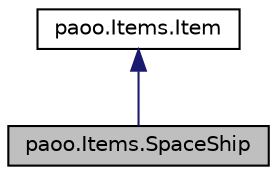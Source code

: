 digraph "paoo.Items.SpaceShip"
{
 // LATEX_PDF_SIZE
  edge [fontname="Helvetica",fontsize="10",labelfontname="Helvetica",labelfontsize="10"];
  node [fontname="Helvetica",fontsize="10",shape=record];
  Node0 [label="paoo.Items.SpaceShip",height=0.2,width=0.4,color="black", fillcolor="grey75", style="filled", fontcolor="black",tooltip=" "];
  Node1 -> Node0 [dir="back",color="midnightblue",fontsize="10",style="solid",fontname="Helvetica"];
  Node1 [label="paoo.Items.Item",height=0.2,width=0.4,color="black", fillcolor="white", style="filled",URL="$classpaoo_1_1_items_1_1_item.html",tooltip=" "];
}
